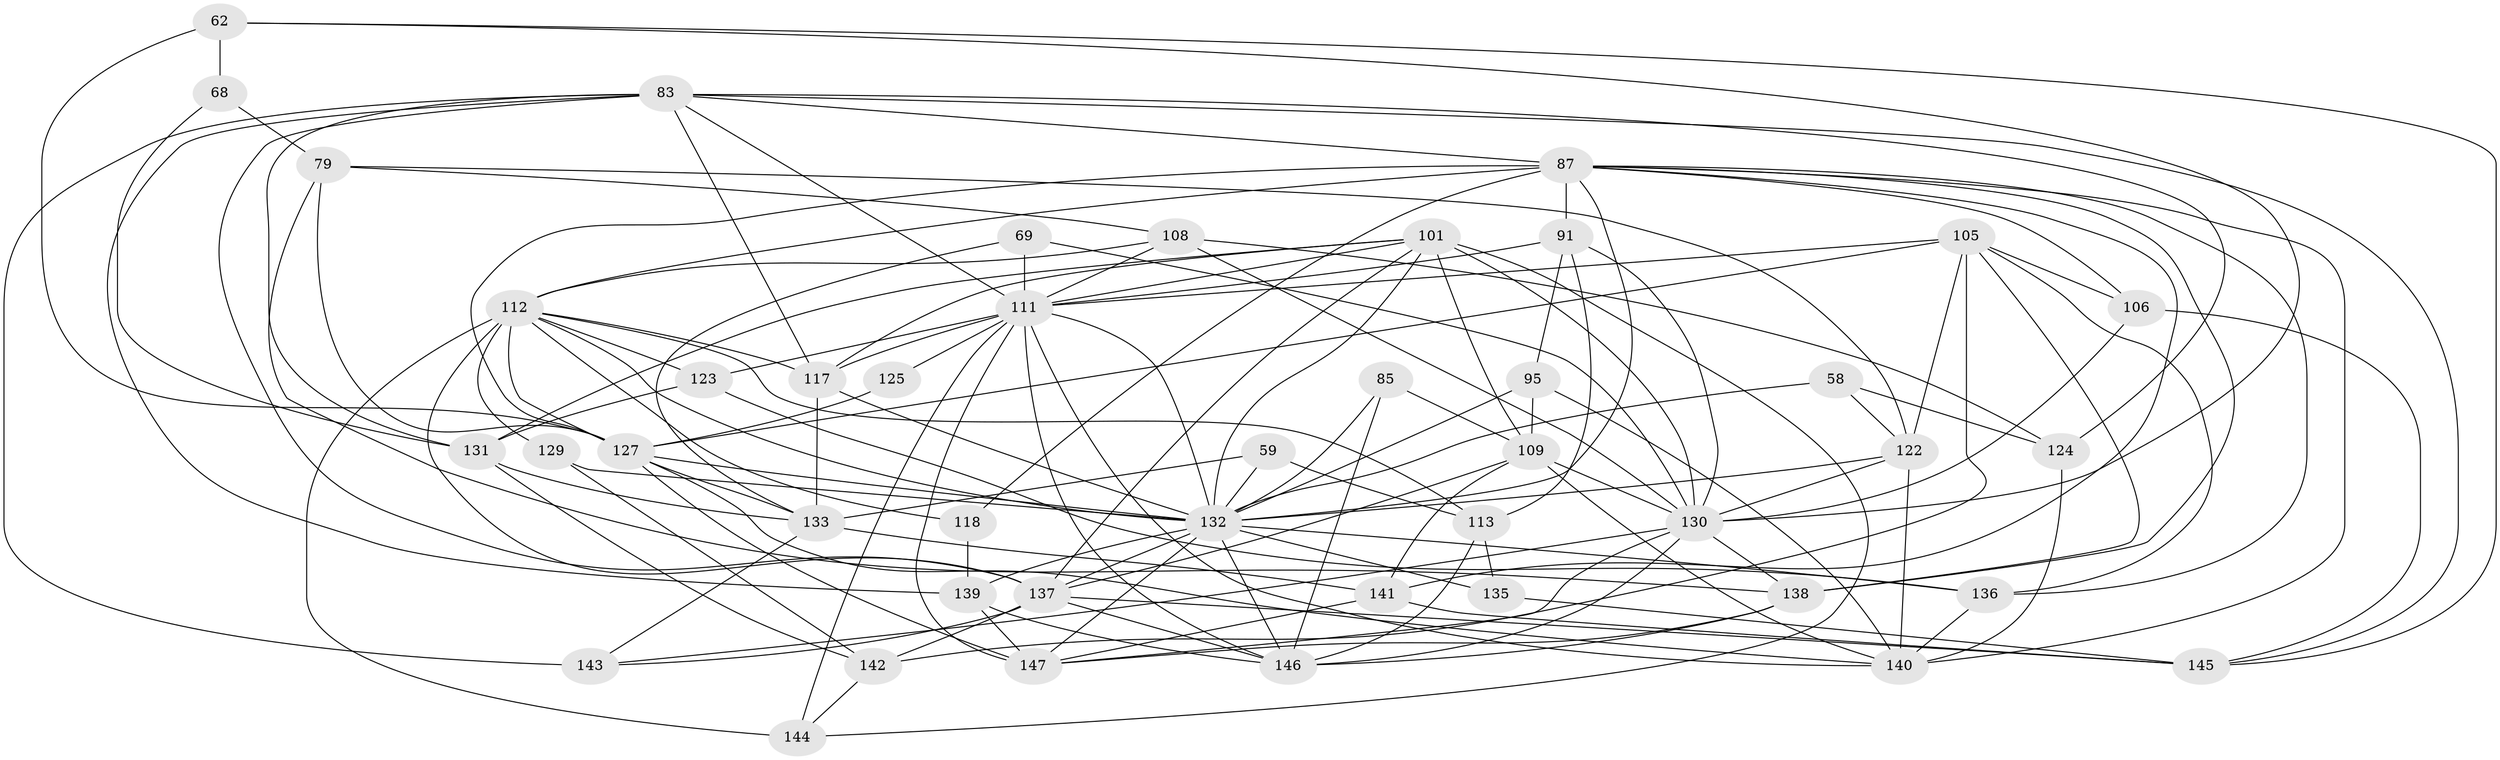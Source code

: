 // original degree distribution, {4: 1.0}
// Generated by graph-tools (version 1.1) at 2025/01/03/04/25 22:01:02]
// undirected, 44 vertices, 135 edges
graph export_dot {
graph [start="1"]
  node [color=gray90,style=filled];
  58;
  59 [super="+41"];
  62 [super="+44"];
  68;
  69;
  79 [super="+67"];
  83 [super="+76"];
  85;
  87 [super="+64+84"];
  91 [super="+31+86"];
  95 [super="+78"];
  101 [super="+73"];
  105 [super="+30+42"];
  106;
  108 [super="+57+90"];
  109 [super="+102+103"];
  111 [super="+74+82+63+61"];
  112 [super="+2+17+56+96"];
  113 [super="+20"];
  117 [super="+114"];
  118;
  122 [super="+104+119"];
  123 [super="+53"];
  124 [super="+46"];
  125;
  127 [super="+98+80"];
  129;
  130 [super="+88+75"];
  131 [super="+93"];
  132 [super="+47+94+107+110"];
  133 [super="+65"];
  135;
  136 [super="+13"];
  137 [super="+5+100+126+134"];
  138 [super="+128"];
  139 [super="+51"];
  140 [super="+81+120"];
  141 [super="+71"];
  142 [super="+116"];
  143;
  144 [super="+8+15"];
  145 [super="+77"];
  146 [super="+39+121"];
  147 [super="+115"];
  58 -- 122;
  58 -- 124 [weight=2];
  58 -- 132;
  59 -- 133 [weight=2];
  59 -- 113;
  59 -- 132 [weight=3];
  62 -- 68 [weight=2];
  62 -- 130;
  62 -- 127 [weight=2];
  62 -- 145;
  68 -- 131;
  68 -- 79;
  69 -- 111 [weight=2];
  69 -- 133;
  69 -- 130;
  79 -- 127 [weight=2];
  79 -- 122;
  79 -- 108;
  79 -- 138;
  83 -- 111 [weight=3];
  83 -- 139;
  83 -- 143;
  83 -- 117 [weight=2];
  83 -- 124;
  83 -- 137;
  83 -- 87;
  83 -- 145;
  83 -- 131;
  85 -- 109;
  85 -- 146 [weight=2];
  85 -- 132;
  87 -- 91 [weight=2];
  87 -- 127 [weight=3];
  87 -- 136;
  87 -- 141;
  87 -- 118;
  87 -- 140;
  87 -- 138;
  87 -- 112;
  87 -- 106;
  87 -- 132;
  91 -- 95 [weight=2];
  91 -- 130 [weight=2];
  91 -- 113;
  91 -- 111;
  95 -- 109;
  95 -- 140;
  95 -- 132 [weight=2];
  101 -- 131;
  101 -- 144 [weight=2];
  101 -- 137;
  101 -- 111;
  101 -- 117;
  101 -- 130 [weight=2];
  101 -- 132;
  101 -- 109;
  105 -- 138;
  105 -- 106;
  105 -- 136;
  105 -- 142 [weight=2];
  105 -- 111;
  105 -- 127;
  105 -- 122;
  106 -- 145;
  106 -- 130;
  108 -- 111;
  108 -- 124 [weight=2];
  108 -- 130 [weight=2];
  108 -- 112 [weight=2];
  109 -- 137 [weight=2];
  109 -- 141;
  109 -- 130;
  109 -- 140;
  111 -- 125 [weight=2];
  111 -- 144 [weight=2];
  111 -- 147 [weight=3];
  111 -- 123 [weight=2];
  111 -- 117;
  111 -- 140 [weight=4];
  111 -- 146 [weight=2];
  111 -- 132 [weight=3];
  112 -- 129 [weight=2];
  112 -- 118;
  112 -- 144 [weight=3];
  112 -- 113;
  112 -- 137 [weight=3];
  112 -- 117 [weight=3];
  112 -- 127;
  112 -- 123;
  112 -- 132 [weight=2];
  113 -- 135 [weight=2];
  113 -- 146;
  117 -- 133 [weight=2];
  117 -- 132;
  118 -- 139 [weight=2];
  122 -- 130;
  122 -- 140 [weight=3];
  122 -- 132;
  123 -- 136 [weight=2];
  123 -- 131;
  124 -- 140;
  125 -- 127 [weight=2];
  127 -- 140 [weight=2];
  127 -- 133;
  127 -- 147;
  127 -- 132;
  129 -- 142;
  129 -- 132;
  130 -- 147 [weight=2];
  130 -- 143;
  130 -- 146;
  130 -- 138;
  131 -- 133;
  131 -- 142;
  132 -- 136;
  132 -- 146;
  132 -- 139;
  132 -- 137;
  132 -- 147;
  132 -- 135;
  133 -- 141 [weight=2];
  133 -- 143;
  135 -- 145;
  136 -- 140;
  137 -- 142;
  137 -- 145;
  137 -- 146;
  137 -- 143;
  138 -- 147;
  138 -- 146 [weight=3];
  139 -- 147;
  139 -- 146;
  141 -- 147;
  141 -- 145;
  142 -- 144;
}
